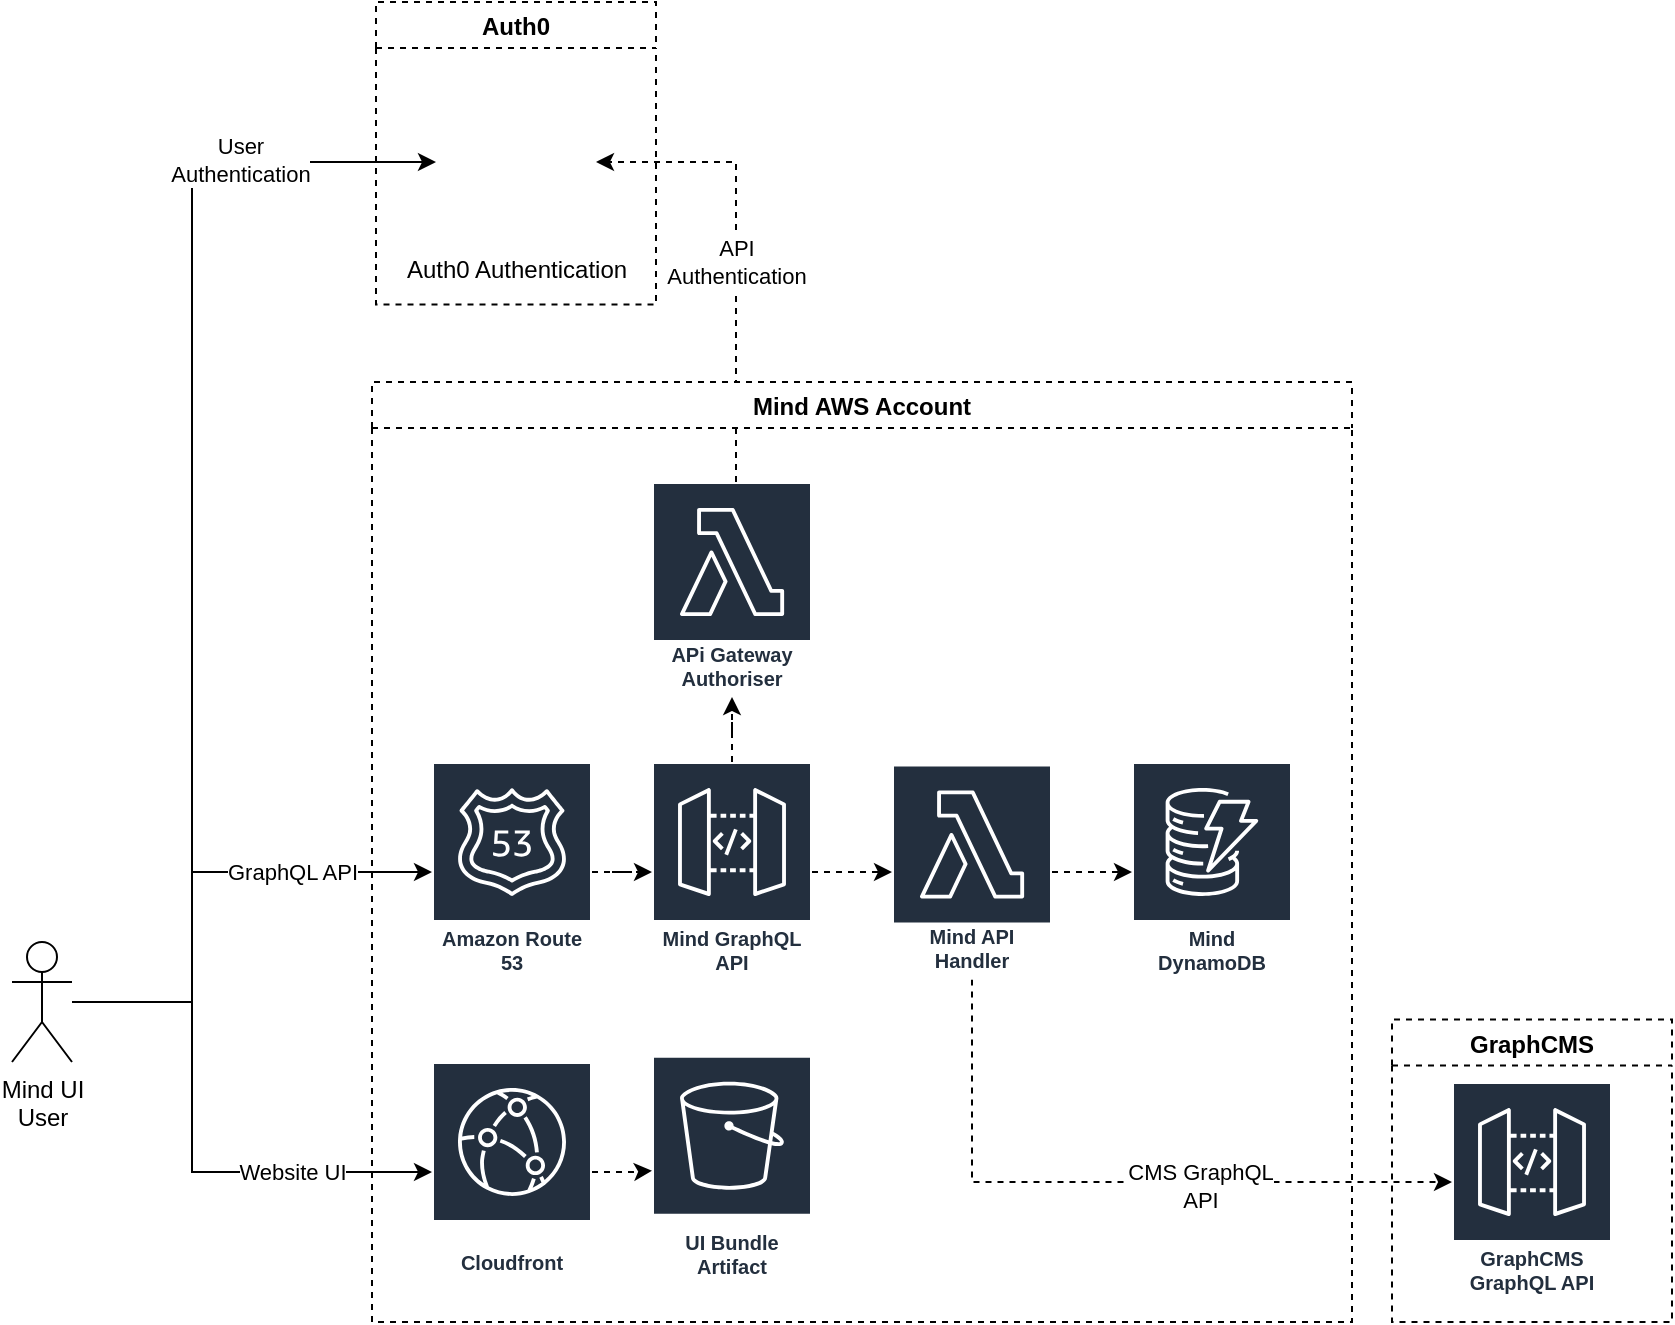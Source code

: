 <mxfile version="14.9.2" type="device"><diagram id="uFRiQLI3SsGdu4hQNXHm" name="Page-1"><mxGraphModel dx="2013" dy="1940" grid="1" gridSize="10" guides="1" tooltips="1" connect="1" arrows="1" fold="1" page="1" pageScale="1" pageWidth="827" pageHeight="1169" math="0" shadow="0"><root><mxCell id="0"/><mxCell id="1" parent="0"/><mxCell id="HPesGJFbSOaJ5ikIe_w--6" style="edgeStyle=orthogonalEdgeStyle;rounded=0;orthogonalLoop=1;jettySize=auto;html=1;dashed=1;" edge="1" parent="1" source="HPesGJFbSOaJ5ikIe_w--4" target="HPesGJFbSOaJ5ikIe_w--5"><mxGeometry relative="1" as="geometry"/></mxCell><mxCell id="HPesGJFbSOaJ5ikIe_w--30" style="edgeStyle=orthogonalEdgeStyle;rounded=0;orthogonalLoop=1;jettySize=auto;html=1;dashed=1;startArrow=none;" edge="1" parent="1" source="HPesGJFbSOaJ5ikIe_w--32" target="HPesGJFbSOaJ5ikIe_w--26"><mxGeometry relative="1" as="geometry"><Array as="points"><mxPoint x="322" y="-80"/></Array></mxGeometry></mxCell><mxCell id="HPesGJFbSOaJ5ikIe_w--37" value="API &lt;br&gt;Authentication" style="edgeLabel;html=1;align=center;verticalAlign=middle;resizable=0;points=[];" vertex="1" connectable="0" parent="HPesGJFbSOaJ5ikIe_w--30"><mxGeometry x="-0.043" relative="1" as="geometry"><mxPoint as="offset"/></mxGeometry></mxCell><mxCell id="HPesGJFbSOaJ5ikIe_w--36" style="edgeStyle=orthogonalEdgeStyle;rounded=0;orthogonalLoop=1;jettySize=auto;html=1;dashed=1;" edge="1" parent="1" source="HPesGJFbSOaJ5ikIe_w--4" target="HPesGJFbSOaJ5ikIe_w--32"><mxGeometry relative="1" as="geometry"/></mxCell><mxCell id="HPesGJFbSOaJ5ikIe_w--4" value="Mind GraphQL API" style="outlineConnect=0;fontColor=#232F3E;gradientColor=none;strokeColor=#ffffff;fillColor=#232F3E;dashed=0;verticalLabelPosition=middle;verticalAlign=bottom;align=center;html=1;whiteSpace=wrap;fontSize=10;fontStyle=1;spacing=3;shape=mxgraph.aws4.productIcon;prIcon=mxgraph.aws4.api_gateway;" vertex="1" parent="1"><mxGeometry x="280" y="220" width="80" height="110" as="geometry"/></mxCell><mxCell id="HPesGJFbSOaJ5ikIe_w--8" style="edgeStyle=orthogonalEdgeStyle;rounded=0;orthogonalLoop=1;jettySize=auto;html=1;dashed=1;" edge="1" parent="1" source="HPesGJFbSOaJ5ikIe_w--5" target="HPesGJFbSOaJ5ikIe_w--7"><mxGeometry relative="1" as="geometry"/></mxCell><mxCell id="HPesGJFbSOaJ5ikIe_w--10" style="edgeStyle=orthogonalEdgeStyle;rounded=0;orthogonalLoop=1;jettySize=auto;html=1;dashed=1;" edge="1" parent="1" source="HPesGJFbSOaJ5ikIe_w--5" target="HPesGJFbSOaJ5ikIe_w--9"><mxGeometry relative="1" as="geometry"><Array as="points"><mxPoint x="440" y="430"/></Array></mxGeometry></mxCell><mxCell id="HPesGJFbSOaJ5ikIe_w--25" value="CMS GraphQL &lt;br&gt;API" style="edgeLabel;html=1;align=center;verticalAlign=middle;resizable=0;points=[];" vertex="1" connectable="0" parent="HPesGJFbSOaJ5ikIe_w--10"><mxGeometry x="0.261" y="-2" relative="1" as="geometry"><mxPoint as="offset"/></mxGeometry></mxCell><mxCell id="HPesGJFbSOaJ5ikIe_w--5" value="Mind API Handler" style="outlineConnect=0;fontColor=#232F3E;gradientColor=none;strokeColor=#ffffff;fillColor=#232F3E;dashed=0;verticalLabelPosition=middle;verticalAlign=bottom;align=center;html=1;whiteSpace=wrap;fontSize=10;fontStyle=1;spacing=3;shape=mxgraph.aws4.productIcon;prIcon=mxgraph.aws4.lambda;" vertex="1" parent="1"><mxGeometry x="400" y="221.25" width="80" height="107.5" as="geometry"/></mxCell><mxCell id="HPesGJFbSOaJ5ikIe_w--7" value="Mind DynamoDB" style="outlineConnect=0;fontColor=#232F3E;gradientColor=none;strokeColor=#ffffff;fillColor=#232F3E;dashed=0;verticalLabelPosition=middle;verticalAlign=bottom;align=center;html=1;whiteSpace=wrap;fontSize=10;fontStyle=1;spacing=3;shape=mxgraph.aws4.productIcon;prIcon=mxgraph.aws4.dynamodb;" vertex="1" parent="1"><mxGeometry x="520" y="220" width="80" height="110" as="geometry"/></mxCell><mxCell id="HPesGJFbSOaJ5ikIe_w--9" value="GraphCMS&lt;br&gt;GraphQL API" style="outlineConnect=0;fontColor=#232F3E;gradientColor=none;strokeColor=#ffffff;fillColor=#232F3E;dashed=0;verticalLabelPosition=middle;verticalAlign=bottom;align=center;html=1;whiteSpace=wrap;fontSize=10;fontStyle=1;spacing=3;shape=mxgraph.aws4.productIcon;prIcon=mxgraph.aws4.api_gateway;" vertex="1" parent="1"><mxGeometry x="680" y="380" width="80" height="110" as="geometry"/></mxCell><mxCell id="HPesGJFbSOaJ5ikIe_w--12" style="edgeStyle=orthogonalEdgeStyle;rounded=0;orthogonalLoop=1;jettySize=auto;html=1;dashed=1;" edge="1" parent="1" source="HPesGJFbSOaJ5ikIe_w--11" target="HPesGJFbSOaJ5ikIe_w--4"><mxGeometry relative="1" as="geometry"/></mxCell><mxCell id="HPesGJFbSOaJ5ikIe_w--11" value="Amazon Route 53" style="outlineConnect=0;fontColor=#232F3E;gradientColor=none;strokeColor=#ffffff;fillColor=#232F3E;dashed=0;verticalLabelPosition=middle;verticalAlign=bottom;align=center;html=1;whiteSpace=wrap;fontSize=10;fontStyle=1;spacing=3;shape=mxgraph.aws4.productIcon;prIcon=mxgraph.aws4.route_53;" vertex="1" parent="1"><mxGeometry x="170" y="220" width="80" height="110" as="geometry"/></mxCell><mxCell id="HPesGJFbSOaJ5ikIe_w--21" style="edgeStyle=orthogonalEdgeStyle;rounded=0;orthogonalLoop=1;jettySize=auto;html=1;" edge="1" parent="1" source="HPesGJFbSOaJ5ikIe_w--13" target="HPesGJFbSOaJ5ikIe_w--18"><mxGeometry relative="1" as="geometry"><Array as="points"><mxPoint x="50" y="340"/><mxPoint x="50" y="425"/></Array></mxGeometry></mxCell><mxCell id="HPesGJFbSOaJ5ikIe_w--24" value="Website UI" style="edgeLabel;html=1;align=center;verticalAlign=middle;resizable=0;points=[];" vertex="1" connectable="0" parent="HPesGJFbSOaJ5ikIe_w--21"><mxGeometry x="0.577" y="-2" relative="1" as="geometry"><mxPoint x="-14" y="-2" as="offset"/></mxGeometry></mxCell><mxCell id="HPesGJFbSOaJ5ikIe_w--22" style="edgeStyle=orthogonalEdgeStyle;rounded=0;orthogonalLoop=1;jettySize=auto;html=1;" edge="1" parent="1" source="HPesGJFbSOaJ5ikIe_w--13" target="HPesGJFbSOaJ5ikIe_w--11"><mxGeometry relative="1" as="geometry"><Array as="points"><mxPoint x="50" y="340"/><mxPoint x="50" y="275"/></Array></mxGeometry></mxCell><mxCell id="HPesGJFbSOaJ5ikIe_w--23" value="GraphQL API" style="edgeLabel;html=1;align=center;verticalAlign=middle;resizable=0;points=[];" vertex="1" connectable="0" parent="HPesGJFbSOaJ5ikIe_w--22"><mxGeometry x="0.526" y="1" relative="1" as="geometry"><mxPoint x="-12" y="1" as="offset"/></mxGeometry></mxCell><mxCell id="HPesGJFbSOaJ5ikIe_w--28" style="edgeStyle=orthogonalEdgeStyle;rounded=0;orthogonalLoop=1;jettySize=auto;html=1;" edge="1" parent="1" source="HPesGJFbSOaJ5ikIe_w--13" target="HPesGJFbSOaJ5ikIe_w--26"><mxGeometry relative="1" as="geometry"><Array as="points"><mxPoint x="50" y="340"/><mxPoint x="50" y="-80"/></Array></mxGeometry></mxCell><mxCell id="HPesGJFbSOaJ5ikIe_w--29" value="User&lt;br&gt;Authentication" style="edgeLabel;html=1;align=center;verticalAlign=middle;resizable=0;points=[];" vertex="1" connectable="0" parent="HPesGJFbSOaJ5ikIe_w--28"><mxGeometry x="0.673" y="1" relative="1" as="geometry"><mxPoint as="offset"/></mxGeometry></mxCell><mxCell id="HPesGJFbSOaJ5ikIe_w--13" value="Mind UI&lt;br&gt;User" style="shape=umlActor;verticalLabelPosition=bottom;verticalAlign=top;html=1;outlineConnect=0;" vertex="1" parent="1"><mxGeometry x="-40" y="310" width="30" height="60" as="geometry"/></mxCell><mxCell id="HPesGJFbSOaJ5ikIe_w--15" value="Mind AWS Account" style="swimlane;dashed=1;" vertex="1" parent="1"><mxGeometry x="140" y="30" width="490" height="470" as="geometry"/></mxCell><mxCell id="HPesGJFbSOaJ5ikIe_w--19" value="UI Bundle Artifact" style="outlineConnect=0;fontColor=#232F3E;gradientColor=none;strokeColor=#ffffff;fillColor=#232F3E;dashed=0;verticalLabelPosition=middle;verticalAlign=bottom;align=center;html=1;whiteSpace=wrap;fontSize=10;fontStyle=1;spacing=3;shape=mxgraph.aws4.productIcon;prIcon=mxgraph.aws4.s3;" vertex="1" parent="HPesGJFbSOaJ5ikIe_w--15"><mxGeometry x="140" y="336.88" width="80" height="115" as="geometry"/></mxCell><mxCell id="HPesGJFbSOaJ5ikIe_w--32" value="APi Gateway Authoriser" style="outlineConnect=0;fontColor=#232F3E;gradientColor=none;strokeColor=#ffffff;fillColor=#232F3E;dashed=0;verticalLabelPosition=middle;verticalAlign=bottom;align=center;html=1;whiteSpace=wrap;fontSize=10;fontStyle=1;spacing=3;shape=mxgraph.aws4.productIcon;prIcon=mxgraph.aws4.lambda;" vertex="1" parent="HPesGJFbSOaJ5ikIe_w--15"><mxGeometry x="140" y="50" width="80" height="107.5" as="geometry"/></mxCell><mxCell id="HPesGJFbSOaJ5ikIe_w--17" value="GraphCMS" style="swimlane;dashed=1;" vertex="1" parent="1"><mxGeometry x="650" y="348.75" width="140" height="151.25" as="geometry"/></mxCell><mxCell id="HPesGJFbSOaJ5ikIe_w--20" style="edgeStyle=orthogonalEdgeStyle;rounded=0;orthogonalLoop=1;jettySize=auto;html=1;dashed=1;" edge="1" parent="1" source="HPesGJFbSOaJ5ikIe_w--18" target="HPesGJFbSOaJ5ikIe_w--19"><mxGeometry relative="1" as="geometry"/></mxCell><mxCell id="HPesGJFbSOaJ5ikIe_w--18" value="Cloudfront" style="outlineConnect=0;fontColor=#232F3E;gradientColor=none;strokeColor=#ffffff;fillColor=#232F3E;dashed=0;verticalLabelPosition=middle;verticalAlign=bottom;align=center;html=1;whiteSpace=wrap;fontSize=10;fontStyle=1;spacing=3;shape=mxgraph.aws4.productIcon;prIcon=mxgraph.aws4.cloudfront;" vertex="1" parent="1"><mxGeometry x="170" y="370" width="80" height="110" as="geometry"/></mxCell><mxCell id="HPesGJFbSOaJ5ikIe_w--27" value="Auth0" style="swimlane;dashed=1;" vertex="1" parent="1"><mxGeometry x="142" y="-160" width="140" height="151.25" as="geometry"/></mxCell><mxCell id="HPesGJFbSOaJ5ikIe_w--26" value="Auth0 Authentication" style="shape=image;html=1;verticalAlign=top;verticalLabelPosition=bottom;labelBackgroundColor=#ffffff;imageAspect=0;aspect=fixed;image=https://cdn4.iconfinder.com/data/icons/logos-brands-5/24/auth0-128.png;dashed=1;" vertex="1" parent="HPesGJFbSOaJ5ikIe_w--27"><mxGeometry x="30" y="40" width="80" height="80" as="geometry"/></mxCell></root></mxGraphModel></diagram></mxfile>